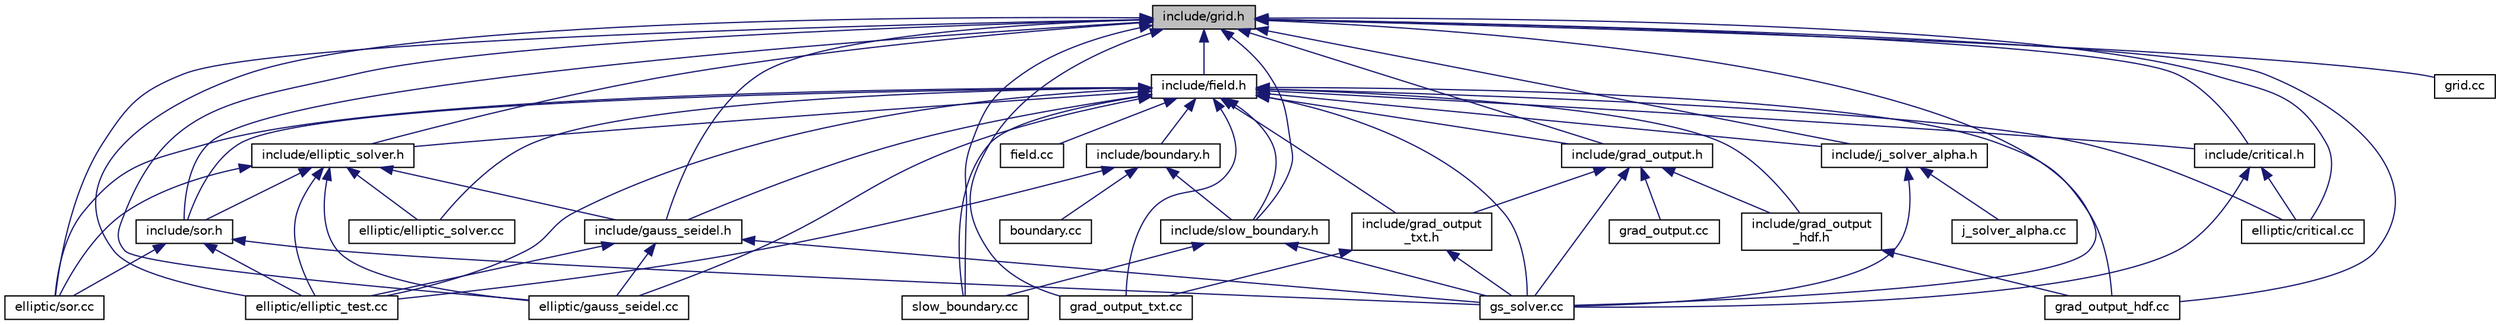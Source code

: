 digraph "include/grid.h"
{
  edge [fontname="Helvetica",fontsize="10",labelfontname="Helvetica",labelfontsize="10"];
  node [fontname="Helvetica",fontsize="10",shape=record];
  Node1 [label="include/grid.h",height=0.2,width=0.4,color="black", fillcolor="grey75", style="filled", fontcolor="black"];
  Node1 -> Node2 [dir="back",color="midnightblue",fontsize="10",style="solid",fontname="Helvetica"];
  Node2 [label="include/field.h",height=0.2,width=0.4,color="black", fillcolor="white", style="filled",URL="$field_8h.html"];
  Node2 -> Node3 [dir="back",color="midnightblue",fontsize="10",style="solid",fontname="Helvetica"];
  Node3 [label="include/boundary.h",height=0.2,width=0.4,color="black", fillcolor="white", style="filled",URL="$boundary_8h.html",tooltip="Header file for the Boundary class. "];
  Node3 -> Node4 [dir="back",color="midnightblue",fontsize="10",style="solid",fontname="Helvetica"];
  Node4 [label="boundary.cc",height=0.2,width=0.4,color="black", fillcolor="white", style="filled",URL="$boundary_8cc.html",tooltip="Implementation for the Boundary class. "];
  Node3 -> Node5 [dir="back",color="midnightblue",fontsize="10",style="solid",fontname="Helvetica"];
  Node5 [label="elliptic/elliptic_test.cc",height=0.2,width=0.4,color="black", fillcolor="white", style="filled",URL="$elliptic__test_8cc.html"];
  Node3 -> Node6 [dir="back",color="midnightblue",fontsize="10",style="solid",fontname="Helvetica"];
  Node6 [label="include/slow_boundary.h",height=0.2,width=0.4,color="black", fillcolor="white", style="filled",URL="$slow__boundary_8h.html",tooltip="Header declarations the SlowBoundary class. "];
  Node6 -> Node7 [dir="back",color="midnightblue",fontsize="10",style="solid",fontname="Helvetica"];
  Node7 [label="gs_solver.cc",height=0.2,width=0.4,color="black", fillcolor="white", style="filled",URL="$gs__solver_8cc.html"];
  Node6 -> Node8 [dir="back",color="midnightblue",fontsize="10",style="solid",fontname="Helvetica"];
  Node8 [label="slow_boundary.cc",height=0.2,width=0.4,color="black", fillcolor="white", style="filled",URL="$slow__boundary_8cc.html",tooltip="Implementation for the SlowBoundary class. "];
  Node2 -> Node9 [dir="back",color="midnightblue",fontsize="10",style="solid",fontname="Helvetica"];
  Node9 [label="elliptic/critical.cc",height=0.2,width=0.4,color="black", fillcolor="white", style="filled",URL="$critical_8cc.html"];
  Node2 -> Node10 [dir="back",color="midnightblue",fontsize="10",style="solid",fontname="Helvetica"];
  Node10 [label="elliptic/elliptic_solver.cc",height=0.2,width=0.4,color="black", fillcolor="white", style="filled",URL="$elliptic__solver_8cc.html",tooltip="Base class implementation of EllipticSolver. "];
  Node2 -> Node5 [dir="back",color="midnightblue",fontsize="10",style="solid",fontname="Helvetica"];
  Node2 -> Node11 [dir="back",color="midnightblue",fontsize="10",style="solid",fontname="Helvetica"];
  Node11 [label="include/elliptic_solver.h",height=0.2,width=0.4,color="black", fillcolor="white", style="filled",URL="$elliptic__solver_8h.html"];
  Node11 -> Node10 [dir="back",color="midnightblue",fontsize="10",style="solid",fontname="Helvetica"];
  Node11 -> Node5 [dir="back",color="midnightblue",fontsize="10",style="solid",fontname="Helvetica"];
  Node11 -> Node12 [dir="back",color="midnightblue",fontsize="10",style="solid",fontname="Helvetica"];
  Node12 [label="include/sor.h",height=0.2,width=0.4,color="black", fillcolor="white", style="filled",URL="$sor_8h.html"];
  Node12 -> Node5 [dir="back",color="midnightblue",fontsize="10",style="solid",fontname="Helvetica"];
  Node12 -> Node13 [dir="back",color="midnightblue",fontsize="10",style="solid",fontname="Helvetica"];
  Node13 [label="elliptic/sor.cc",height=0.2,width=0.4,color="black", fillcolor="white", style="filled",URL="$sor_8cc.html",tooltip="Base class implementation of Successive Over-Reduction implementation of EllipticSolver. "];
  Node12 -> Node7 [dir="back",color="midnightblue",fontsize="10",style="solid",fontname="Helvetica"];
  Node11 -> Node14 [dir="back",color="midnightblue",fontsize="10",style="solid",fontname="Helvetica"];
  Node14 [label="include/gauss_seidel.h",height=0.2,width=0.4,color="black", fillcolor="white", style="filled",URL="$gauss__seidel_8h.html"];
  Node14 -> Node5 [dir="back",color="midnightblue",fontsize="10",style="solid",fontname="Helvetica"];
  Node14 -> Node15 [dir="back",color="midnightblue",fontsize="10",style="solid",fontname="Helvetica"];
  Node15 [label="elliptic/gauss_seidel.cc",height=0.2,width=0.4,color="black", fillcolor="white", style="filled",URL="$gauss__seidel_8cc.html",tooltip="Base class implementation of GaussSeidel. "];
  Node14 -> Node7 [dir="back",color="midnightblue",fontsize="10",style="solid",fontname="Helvetica"];
  Node11 -> Node15 [dir="back",color="midnightblue",fontsize="10",style="solid",fontname="Helvetica"];
  Node11 -> Node13 [dir="back",color="midnightblue",fontsize="10",style="solid",fontname="Helvetica"];
  Node2 -> Node12 [dir="back",color="midnightblue",fontsize="10",style="solid",fontname="Helvetica"];
  Node2 -> Node14 [dir="back",color="midnightblue",fontsize="10",style="solid",fontname="Helvetica"];
  Node2 -> Node15 [dir="back",color="midnightblue",fontsize="10",style="solid",fontname="Helvetica"];
  Node2 -> Node13 [dir="back",color="midnightblue",fontsize="10",style="solid",fontname="Helvetica"];
  Node2 -> Node16 [dir="back",color="midnightblue",fontsize="10",style="solid",fontname="Helvetica"];
  Node16 [label="field.cc",height=0.2,width=0.4,color="black", fillcolor="white", style="filled",URL="$field_8cc.html"];
  Node2 -> Node17 [dir="back",color="midnightblue",fontsize="10",style="solid",fontname="Helvetica"];
  Node17 [label="include/grad_output.h",height=0.2,width=0.4,color="black", fillcolor="white", style="filled",URL="$grad__output_8h.html"];
  Node17 -> Node18 [dir="back",color="midnightblue",fontsize="10",style="solid",fontname="Helvetica"];
  Node18 [label="grad_output.cc",height=0.2,width=0.4,color="black", fillcolor="white", style="filled",URL="$grad__output_8cc.html"];
  Node17 -> Node7 [dir="back",color="midnightblue",fontsize="10",style="solid",fontname="Helvetica"];
  Node17 -> Node19 [dir="back",color="midnightblue",fontsize="10",style="solid",fontname="Helvetica"];
  Node19 [label="include/grad_output\l_txt.h",height=0.2,width=0.4,color="black", fillcolor="white", style="filled",URL="$grad__output__txt_8h.html"];
  Node19 -> Node20 [dir="back",color="midnightblue",fontsize="10",style="solid",fontname="Helvetica"];
  Node20 [label="grad_output_txt.cc",height=0.2,width=0.4,color="black", fillcolor="white", style="filled",URL="$grad__output__txt_8cc.html"];
  Node19 -> Node7 [dir="back",color="midnightblue",fontsize="10",style="solid",fontname="Helvetica"];
  Node17 -> Node21 [dir="back",color="midnightblue",fontsize="10",style="solid",fontname="Helvetica"];
  Node21 [label="include/grad_output\l_hdf.h",height=0.2,width=0.4,color="black", fillcolor="white", style="filled",URL="$grad__output__hdf_8h.html",tooltip="Header file for grad_output_hdf. "];
  Node21 -> Node22 [dir="back",color="midnightblue",fontsize="10",style="solid",fontname="Helvetica"];
  Node22 [label="grad_output_hdf.cc",height=0.2,width=0.4,color="black", fillcolor="white", style="filled",URL="$grad__output__hdf_8cc.html"];
  Node2 -> Node22 [dir="back",color="midnightblue",fontsize="10",style="solid",fontname="Helvetica"];
  Node2 -> Node20 [dir="back",color="midnightblue",fontsize="10",style="solid",fontname="Helvetica"];
  Node2 -> Node7 [dir="back",color="midnightblue",fontsize="10",style="solid",fontname="Helvetica"];
  Node2 -> Node19 [dir="back",color="midnightblue",fontsize="10",style="solid",fontname="Helvetica"];
  Node2 -> Node6 [dir="back",color="midnightblue",fontsize="10",style="solid",fontname="Helvetica"];
  Node2 -> Node23 [dir="back",color="midnightblue",fontsize="10",style="solid",fontname="Helvetica"];
  Node23 [label="include/j_solver_alpha.h",height=0.2,width=0.4,color="black", fillcolor="white", style="filled",URL="$j__solver__alpha_8h.html",tooltip="Header declarations for JSolverAlpha. "];
  Node23 -> Node7 [dir="back",color="midnightblue",fontsize="10",style="solid",fontname="Helvetica"];
  Node23 -> Node24 [dir="back",color="midnightblue",fontsize="10",style="solid",fontname="Helvetica"];
  Node24 [label="j_solver_alpha.cc",height=0.2,width=0.4,color="black", fillcolor="white", style="filled",URL="$j__solver__alpha_8cc.html"];
  Node2 -> Node25 [dir="back",color="midnightblue",fontsize="10",style="solid",fontname="Helvetica"];
  Node25 [label="include/critical.h",height=0.2,width=0.4,color="black", fillcolor="white", style="filled",URL="$critical_8h.html"];
  Node25 -> Node9 [dir="back",color="midnightblue",fontsize="10",style="solid",fontname="Helvetica"];
  Node25 -> Node7 [dir="back",color="midnightblue",fontsize="10",style="solid",fontname="Helvetica"];
  Node2 -> Node21 [dir="back",color="midnightblue",fontsize="10",style="solid",fontname="Helvetica"];
  Node2 -> Node8 [dir="back",color="midnightblue",fontsize="10",style="solid",fontname="Helvetica"];
  Node1 -> Node9 [dir="back",color="midnightblue",fontsize="10",style="solid",fontname="Helvetica"];
  Node1 -> Node5 [dir="back",color="midnightblue",fontsize="10",style="solid",fontname="Helvetica"];
  Node1 -> Node11 [dir="back",color="midnightblue",fontsize="10",style="solid",fontname="Helvetica"];
  Node1 -> Node12 [dir="back",color="midnightblue",fontsize="10",style="solid",fontname="Helvetica"];
  Node1 -> Node14 [dir="back",color="midnightblue",fontsize="10",style="solid",fontname="Helvetica"];
  Node1 -> Node15 [dir="back",color="midnightblue",fontsize="10",style="solid",fontname="Helvetica"];
  Node1 -> Node13 [dir="back",color="midnightblue",fontsize="10",style="solid",fontname="Helvetica"];
  Node1 -> Node17 [dir="back",color="midnightblue",fontsize="10",style="solid",fontname="Helvetica"];
  Node1 -> Node22 [dir="back",color="midnightblue",fontsize="10",style="solid",fontname="Helvetica"];
  Node1 -> Node20 [dir="back",color="midnightblue",fontsize="10",style="solid",fontname="Helvetica"];
  Node1 -> Node26 [dir="back",color="midnightblue",fontsize="10",style="solid",fontname="Helvetica"];
  Node26 [label="grid.cc",height=0.2,width=0.4,color="black", fillcolor="white", style="filled",URL="$grid_8cc.html",tooltip="Implementation for class Grid. "];
  Node1 -> Node7 [dir="back",color="midnightblue",fontsize="10",style="solid",fontname="Helvetica"];
  Node1 -> Node6 [dir="back",color="midnightblue",fontsize="10",style="solid",fontname="Helvetica"];
  Node1 -> Node23 [dir="back",color="midnightblue",fontsize="10",style="solid",fontname="Helvetica"];
  Node1 -> Node25 [dir="back",color="midnightblue",fontsize="10",style="solid",fontname="Helvetica"];
  Node1 -> Node8 [dir="back",color="midnightblue",fontsize="10",style="solid",fontname="Helvetica"];
}
